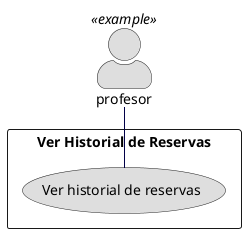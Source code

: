 ' Todos los usuarios pueden ver un historial con las salas que han reservado.

@startuml req4

skinparam actor{
    Style awesome
    ArrowColor 010047
    BackgroundColor dedede
}
skinparam usecase{
    BackgroundColor dedede
    ArrowColor 010047
    FontColor 000000
}



actor profesor <<example>>

rectangle "Ver Historial de Reservas" {
    (Ver historial de reservas) as verHistorial
}

profesor -- verHistorial

@enduml